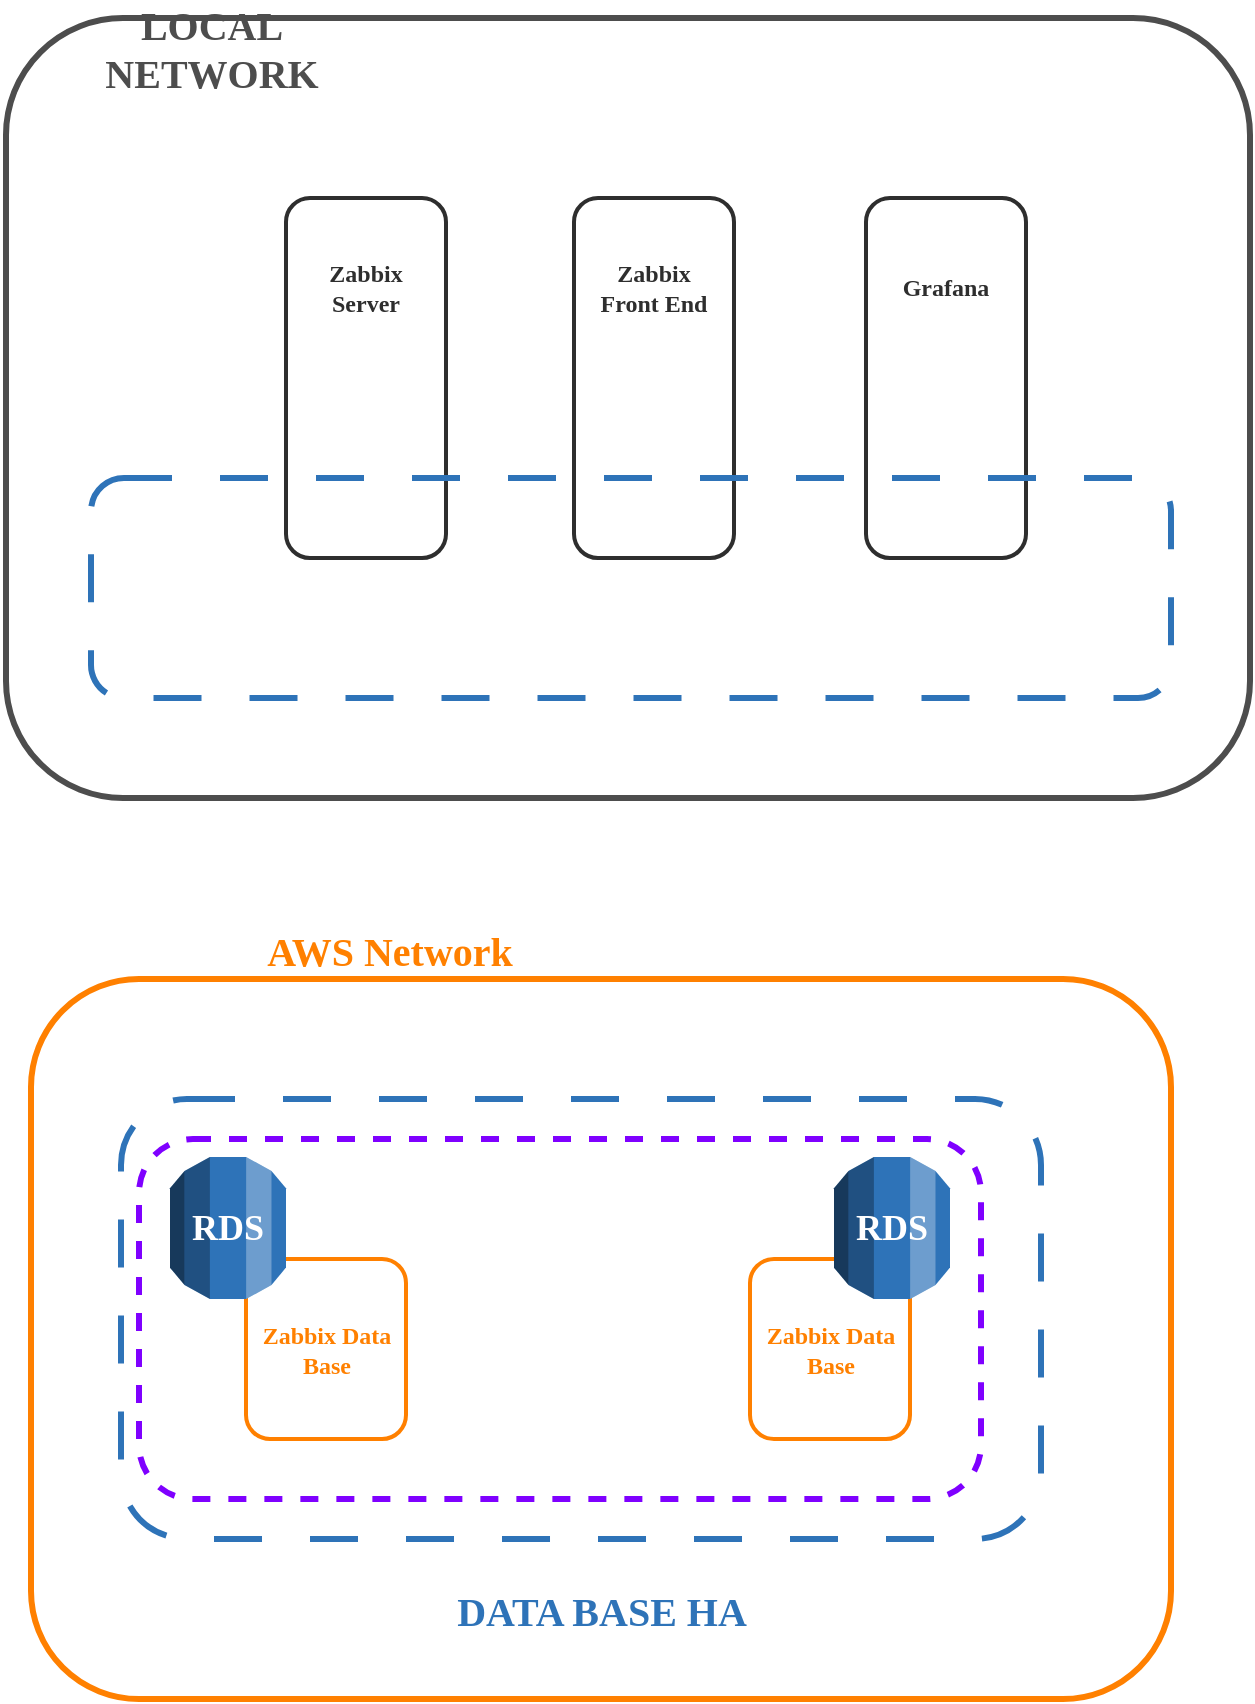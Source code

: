 <mxfile version="21.6.8" type="github">
  <diagram name="Página-1" id="HObaGmJfU6cW_uGDjIfL">
    <mxGraphModel dx="1434" dy="822" grid="1" gridSize="10" guides="1" tooltips="1" connect="1" arrows="1" fold="1" page="1" pageScale="1" pageWidth="827" pageHeight="1169" math="0" shadow="0">
      <root>
        <mxCell id="0" />
        <mxCell id="1" parent="0" />
        <mxCell id="i-EBkG4W8lG_7rL8BpoN-25" value="" style="rounded=1;whiteSpace=wrap;html=1;strokeColor=#FF8000;fillColor=none;strokeWidth=3;" vertex="1" parent="1">
          <mxGeometry x="62.5" y="770.5" width="570" height="360" as="geometry" />
        </mxCell>
        <mxCell id="i-EBkG4W8lG_7rL8BpoN-22" value="" style="rounded=1;whiteSpace=wrap;html=1;dashed=1;dashPattern=8 8;strokeColor=#2E73B8;fillColor=none;strokeWidth=3;" vertex="1" parent="1">
          <mxGeometry x="107.5" y="830.5" width="460" height="220" as="geometry" />
        </mxCell>
        <mxCell id="i-EBkG4W8lG_7rL8BpoN-12" value="" style="rounded=1;whiteSpace=wrap;html=1;fillColor=none;strokeWidth=2;strokeColor=#FF8000;" vertex="1" parent="1">
          <mxGeometry x="170" y="910.5" width="80" height="90" as="geometry" />
        </mxCell>
        <mxCell id="i-EBkG4W8lG_7rL8BpoN-13" value="&lt;b&gt;&lt;font color=&quot;#ff8000&quot; face=&quot;Rubik&quot;&gt;Zabbix Data Base&lt;br&gt;&lt;/font&gt;&lt;/b&gt;" style="text;html=1;strokeColor=none;fillColor=none;align=center;verticalAlign=middle;whiteSpace=wrap;rounded=0;" vertex="1" parent="1">
          <mxGeometry x="170" y="940.5" width="81" height="30" as="geometry" />
        </mxCell>
        <mxCell id="i-EBkG4W8lG_7rL8BpoN-16" value="" style="outlineConnect=0;dashed=0;verticalLabelPosition=bottom;verticalAlign=top;align=center;html=1;shape=mxgraph.aws3.rds;fillColor=#2E73B8;gradientColor=none;" vertex="1" parent="1">
          <mxGeometry x="132" y="859.5" width="58" height="71" as="geometry" />
        </mxCell>
        <mxCell id="i-EBkG4W8lG_7rL8BpoN-17" value="&lt;font size=&quot;1&quot; color=&quot;#ffffff&quot; face=&quot;Rubik&quot;&gt;&lt;b style=&quot;font-size: 18px;&quot;&gt;RDS&lt;/b&gt;&lt;/font&gt;" style="text;html=1;strokeColor=none;fillColor=none;align=center;verticalAlign=middle;whiteSpace=wrap;rounded=0;" vertex="1" parent="1">
          <mxGeometry x="131" y="880" width="60" height="30" as="geometry" />
        </mxCell>
        <mxCell id="i-EBkG4W8lG_7rL8BpoN-18" value="" style="rounded=1;whiteSpace=wrap;html=1;fillColor=none;strokeWidth=2;strokeColor=#FF8000;" vertex="1" parent="1">
          <mxGeometry x="422" y="910.5" width="80" height="90" as="geometry" />
        </mxCell>
        <mxCell id="i-EBkG4W8lG_7rL8BpoN-19" value="&lt;b&gt;&lt;font color=&quot;#ff8000&quot; face=&quot;Rubik&quot;&gt;Zabbix Data Base&lt;br&gt;&lt;/font&gt;&lt;/b&gt;" style="text;html=1;strokeColor=none;fillColor=none;align=center;verticalAlign=middle;whiteSpace=wrap;rounded=0;" vertex="1" parent="1">
          <mxGeometry x="422" y="940.5" width="81" height="30" as="geometry" />
        </mxCell>
        <mxCell id="i-EBkG4W8lG_7rL8BpoN-20" value="" style="outlineConnect=0;dashed=0;verticalLabelPosition=bottom;verticalAlign=top;align=center;html=1;shape=mxgraph.aws3.rds;fillColor=#2E73B8;gradientColor=none;" vertex="1" parent="1">
          <mxGeometry x="464" y="859.5" width="58" height="71" as="geometry" />
        </mxCell>
        <mxCell id="i-EBkG4W8lG_7rL8BpoN-21" value="&lt;font size=&quot;1&quot; color=&quot;#ffffff&quot; face=&quot;Rubik&quot;&gt;&lt;b style=&quot;font-size: 18px;&quot;&gt;RDS&lt;/b&gt;&lt;/font&gt;" style="text;html=1;strokeColor=none;fillColor=none;align=center;verticalAlign=middle;whiteSpace=wrap;rounded=0;" vertex="1" parent="1">
          <mxGeometry x="463" y="880" width="60" height="30" as="geometry" />
        </mxCell>
        <mxCell id="i-EBkG4W8lG_7rL8BpoN-23" value="&lt;font color=&quot;#2e73b8&quot; style=&quot;font-size: 20px;&quot; face=&quot;Rubik&quot;&gt;&lt;b&gt;DATA BASE HA&lt;br&gt;&lt;/b&gt;&lt;/font&gt;" style="text;html=1;strokeColor=none;fillColor=none;align=center;verticalAlign=middle;whiteSpace=wrap;rounded=0;" vertex="1" parent="1">
          <mxGeometry x="262.5" y="1070.5" width="170" height="30" as="geometry" />
        </mxCell>
        <mxCell id="i-EBkG4W8lG_7rL8BpoN-27" value="" style="shape=image;verticalLabelPosition=bottom;labelBackgroundColor=default;verticalAlign=top;aspect=fixed;imageAspect=0;image=https://cdn.icon-icons.com/icons2/2407/PNG/512/aws_icon_146074.png;" vertex="1" parent="1">
          <mxGeometry x="47.5" y="730" width="110.5" height="110.5" as="geometry" />
        </mxCell>
        <mxCell id="i-EBkG4W8lG_7rL8BpoN-30" value="&lt;font style=&quot;font-size: 20px;&quot; color=&quot;#ff8000&quot; face=&quot;Rubik&quot;&gt;&lt;b&gt;AWS Network&lt;br&gt;&lt;/b&gt;&lt;/font&gt;" style="text;html=1;strokeColor=none;fillColor=none;align=center;verticalAlign=middle;whiteSpace=wrap;rounded=0;" vertex="1" parent="1">
          <mxGeometry x="156.5" y="740.5" width="170" height="30" as="geometry" />
        </mxCell>
        <mxCell id="i-EBkG4W8lG_7rL8BpoN-31" value="&lt;font color=&quot;#4d4d4d&quot; style=&quot;font-size: 20px;&quot; face=&quot;Rubik&quot;&gt;&lt;b&gt;LOCAL NETWORK&lt;br&gt;&lt;/b&gt;&lt;/font&gt;" style="text;html=1;strokeColor=none;fillColor=none;align=center;verticalAlign=middle;whiteSpace=wrap;rounded=0;" vertex="1" parent="1">
          <mxGeometry x="67.75" y="290" width="170" height="30" as="geometry" />
        </mxCell>
        <mxCell id="i-EBkG4W8lG_7rL8BpoN-33" value="" style="rounded=1;whiteSpace=wrap;html=1;dashed=1;strokeColor=#7F00FF;fillColor=none;strokeWidth=3;" vertex="1" parent="1">
          <mxGeometry x="116.5" y="850.5" width="421" height="180" as="geometry" />
        </mxCell>
        <mxCell id="i-EBkG4W8lG_7rL8BpoN-44" value="" style="group" vertex="1" connectable="0" parent="1">
          <mxGeometry x="450" y="343" width="110" height="217" as="geometry" />
        </mxCell>
        <mxCell id="i-EBkG4W8lG_7rL8BpoN-34" value="" style="rounded=1;whiteSpace=wrap;html=1;fillColor=none;strokeWidth=2;strokeColor=#2E2E2E;" vertex="1" parent="i-EBkG4W8lG_7rL8BpoN-44">
          <mxGeometry x="30" y="37" width="80" height="180" as="geometry" />
        </mxCell>
        <mxCell id="i-EBkG4W8lG_7rL8BpoN-35" value="&lt;font color=&quot;#2e2e2e&quot; face=&quot;Rubik&quot;&gt;&lt;b&gt;Grafana&lt;/b&gt;&lt;/font&gt;" style="text;html=1;strokeColor=none;fillColor=none;align=center;verticalAlign=middle;whiteSpace=wrap;rounded=0;" vertex="1" parent="i-EBkG4W8lG_7rL8BpoN-44">
          <mxGeometry x="40" y="67" width="60" height="30" as="geometry" />
        </mxCell>
        <mxCell id="i-EBkG4W8lG_7rL8BpoN-38" value="" style="shape=image;verticalLabelPosition=bottom;labelBackgroundColor=default;verticalAlign=top;aspect=fixed;imageAspect=0;image=https://docs.checkmk.com/latest/images/grafana_logo.png;" vertex="1" parent="i-EBkG4W8lG_7rL8BpoN-44">
          <mxGeometry width="67" height="67" as="geometry" />
        </mxCell>
        <mxCell id="i-EBkG4W8lG_7rL8BpoN-45" value="" style="group" vertex="1" connectable="0" parent="1">
          <mxGeometry x="304" y="350" width="110" height="210" as="geometry" />
        </mxCell>
        <mxCell id="i-EBkG4W8lG_7rL8BpoN-6" value="" style="rounded=1;whiteSpace=wrap;html=1;fillColor=none;strokeWidth=2;strokeColor=#2E2E2E;" vertex="1" parent="i-EBkG4W8lG_7rL8BpoN-45">
          <mxGeometry x="30" y="30" width="80" height="180" as="geometry" />
        </mxCell>
        <mxCell id="i-EBkG4W8lG_7rL8BpoN-7" value="&lt;font color=&quot;#2e2e2e&quot;&gt;&lt;b&gt;&lt;font face=&quot;Rubik&quot;&gt;Zabbix Front End&lt;br&gt;&lt;/font&gt;&lt;/b&gt;&lt;/font&gt;" style="text;html=1;strokeColor=none;fillColor=none;align=center;verticalAlign=middle;whiteSpace=wrap;rounded=0;" vertex="1" parent="i-EBkG4W8lG_7rL8BpoN-45">
          <mxGeometry x="40" y="60" width="60" height="30" as="geometry" />
        </mxCell>
        <mxCell id="i-EBkG4W8lG_7rL8BpoN-8" value="" style="shape=image;verticalLabelPosition=bottom;labelBackgroundColor=default;verticalAlign=top;aspect=fixed;imageAspect=0;image=https://cdn.icon-icons.com/icons2/2699/PNG/512/zabbix_logo_icon_167937.png;" vertex="1" parent="i-EBkG4W8lG_7rL8BpoN-45">
          <mxGeometry width="53" height="53" as="geometry" />
        </mxCell>
        <mxCell id="i-EBkG4W8lG_7rL8BpoN-46" value="" style="group" vertex="1" connectable="0" parent="1">
          <mxGeometry x="160" y="350" width="110" height="210" as="geometry" />
        </mxCell>
        <mxCell id="i-EBkG4W8lG_7rL8BpoN-1" value="" style="rounded=1;whiteSpace=wrap;html=1;fillColor=none;strokeWidth=2;strokeColor=#2E2E2E;" vertex="1" parent="i-EBkG4W8lG_7rL8BpoN-46">
          <mxGeometry x="30" y="30" width="80" height="180" as="geometry" />
        </mxCell>
        <mxCell id="i-EBkG4W8lG_7rL8BpoN-2" value="&lt;font color=&quot;#2e2e2e&quot;&gt;&lt;b&gt;&lt;font face=&quot;Rubik&quot;&gt;Zabbix Server&lt;br&gt;&lt;/font&gt;&lt;/b&gt;&lt;/font&gt;" style="text;html=1;strokeColor=none;fillColor=none;align=center;verticalAlign=middle;whiteSpace=wrap;rounded=0;" vertex="1" parent="i-EBkG4W8lG_7rL8BpoN-46">
          <mxGeometry x="40" y="60" width="60" height="30" as="geometry" />
        </mxCell>
        <mxCell id="i-EBkG4W8lG_7rL8BpoN-5" value="" style="shape=image;verticalLabelPosition=bottom;labelBackgroundColor=default;verticalAlign=top;aspect=fixed;imageAspect=0;image=https://cdn.icon-icons.com/icons2/2699/PNG/512/zabbix_logo_icon_167937.png;" vertex="1" parent="i-EBkG4W8lG_7rL8BpoN-46">
          <mxGeometry width="53" height="53" as="geometry" />
        </mxCell>
        <mxCell id="i-EBkG4W8lG_7rL8BpoN-4" value="" style="rounded=1;whiteSpace=wrap;html=1;fillColor=none;strokeWidth=3;strokeColor=#4D4D4D;" vertex="1" parent="1">
          <mxGeometry x="50" y="290" width="622" height="390" as="geometry" />
        </mxCell>
        <mxCell id="i-EBkG4W8lG_7rL8BpoN-42" value="" style="rounded=1;whiteSpace=wrap;html=1;dashed=1;dashPattern=8 8;strokeColor=#2E73B8;fillColor=none;strokeWidth=3;" vertex="1" parent="1">
          <mxGeometry x="92.5" y="520" width="540" height="110" as="geometry" />
        </mxCell>
        <mxCell id="i-EBkG4W8lG_7rL8BpoN-41" value="" style="shape=image;verticalLabelPosition=bottom;labelBackgroundColor=default;verticalAlign=top;aspect=fixed;imageAspect=0;image=https://cdn-icons-png.flaticon.com/512/919/919853.png;" vertex="1" parent="1">
          <mxGeometry x="67.75" y="485" width="70" height="70" as="geometry" />
        </mxCell>
      </root>
    </mxGraphModel>
  </diagram>
</mxfile>
